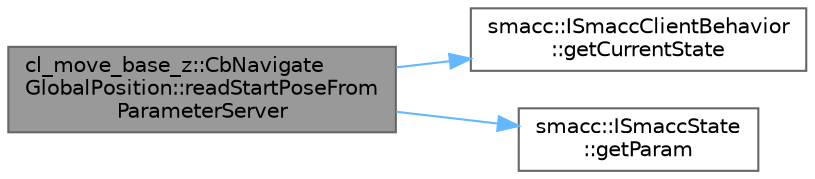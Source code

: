 digraph "cl_move_base_z::CbNavigateGlobalPosition::readStartPoseFromParameterServer"
{
 // LATEX_PDF_SIZE
  bgcolor="transparent";
  edge [fontname=Helvetica,fontsize=10,labelfontname=Helvetica,labelfontsize=10];
  node [fontname=Helvetica,fontsize=10,shape=box,height=0.2,width=0.4];
  rankdir="LR";
  Node1 [label="cl_move_base_z::CbNavigate\lGlobalPosition::readStartPoseFrom\lParameterServer",height=0.2,width=0.4,color="gray40", fillcolor="grey60", style="filled", fontcolor="black",tooltip=" "];
  Node1 -> Node2 [color="steelblue1",style="solid"];
  Node2 [label="smacc::ISmaccClientBehavior\l::getCurrentState",height=0.2,width=0.4,color="grey40", fillcolor="white", style="filled",URL="$classsmacc_1_1ISmaccClientBehavior.html#a34fde34e48fa13db622ee60d8374d0b8",tooltip=" "];
  Node1 -> Node3 [color="steelblue1",style="solid"];
  Node3 [label="smacc::ISmaccState\l::getParam",height=0.2,width=0.4,color="grey40", fillcolor="white", style="filled",URL="$classsmacc_1_1ISmaccState.html#abbb3a24b912c6e8de28f7b86123b6357",tooltip=" "];
}
